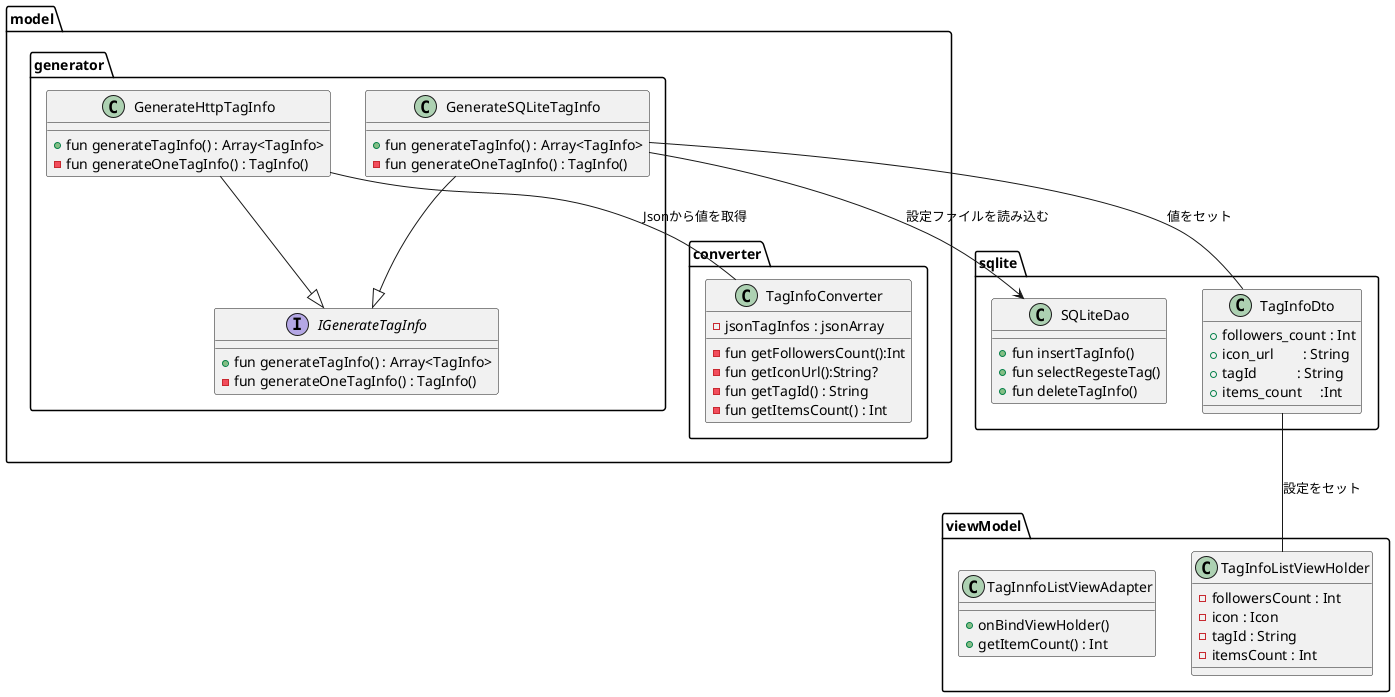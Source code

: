 @startuml UIクラス図
    package sqlite{

        class SQLiteDao{
            + fun insertTagInfo()
            + fun selectRegesteTag()
            + fun deleteTagInfo()
        }

        class TagInfoDto{
            + followers_count : Int
            + icon_url        : String
            + tagId           : String
            + items_count     :Int
        }
    }
    package model{
        package generator{
            interface IGenerateTagInfo{
                + fun generateTagInfo() : Array<TagInfo>
                - fun generateOneTagInfo() : TagInfo()
            }
            class GenerateHttpTagInfo{
                + fun generateTagInfo() : Array<TagInfo>
                - fun generateOneTagInfo() : TagInfo()
            }
            class GenerateSQLiteTagInfo{
                + fun generateTagInfo() : Array<TagInfo>
                - fun generateOneTagInfo() : TagInfo()
            }
        }
        GenerateHttpTagInfo   --|> IGenerateTagInfo
        GenerateSQLiteTagInfo --|> IGenerateTagInfo

        package converter{
            class TagInfoConverter{
                - jsonTagInfos : jsonArray
             
                - fun getFollowersCount():Int
                - fun getIconUrl():String?
                - fun getTagId() : String
                - fun getItemsCount() : Int
            }
        }

    }
    

    package viewModel{
        class TagInfoListViewHolder{
        - followersCount : Int
        - icon : Icon
        - tagId : String
        - itemsCount : Int
        }

        class TagInnfoListViewAdapter{
            + onBindViewHolder()
            + getItemCount() : Int
        }
    
    }

    TagInfoDto -- TagInfoListViewHolder : 設定をセット
    GenerateSQLiteTagInfo --> SQLiteDao : 設定ファイルを読み込む
    GenerateSQLiteTagInfo -- TagInfoDto : 値をセット
    GenerateHttpTagInfo -- TagInfoConverter : Jsonから値を取得    
    
@enduml